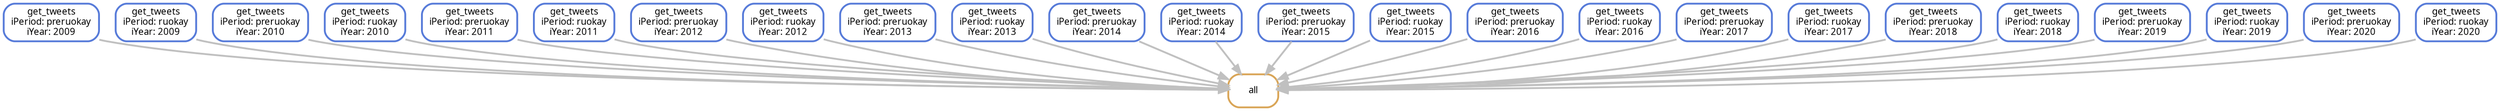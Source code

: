 digraph snakemake_dag {
    graph[bgcolor=white, margin=0];
    node[shape=box, style=rounded, fontname=sans,                 fontsize=10, penwidth=2];
    edge[penwidth=2, color=grey];
	0[label = "all", color = "0.10 0.6 0.85", style="rounded"];
	1[label = "get_tweets\niPeriod: preruokay\niYear: 2009", color = "0.62 0.6 0.85", style="rounded"];
	2[label = "get_tweets\niPeriod: ruokay\niYear: 2009", color = "0.62 0.6 0.85", style="rounded"];
	3[label = "get_tweets\niPeriod: preruokay\niYear: 2010", color = "0.62 0.6 0.85", style="rounded"];
	4[label = "get_tweets\niPeriod: ruokay\niYear: 2010", color = "0.62 0.6 0.85", style="rounded"];
	5[label = "get_tweets\niPeriod: preruokay\niYear: 2011", color = "0.62 0.6 0.85", style="rounded"];
	6[label = "get_tweets\niPeriod: ruokay\niYear: 2011", color = "0.62 0.6 0.85", style="rounded"];
	7[label = "get_tweets\niPeriod: preruokay\niYear: 2012", color = "0.62 0.6 0.85", style="rounded"];
	8[label = "get_tweets\niPeriod: ruokay\niYear: 2012", color = "0.62 0.6 0.85", style="rounded"];
	9[label = "get_tweets\niPeriod: preruokay\niYear: 2013", color = "0.62 0.6 0.85", style="rounded"];
	10[label = "get_tweets\niPeriod: ruokay\niYear: 2013", color = "0.62 0.6 0.85", style="rounded"];
	11[label = "get_tweets\niPeriod: preruokay\niYear: 2014", color = "0.62 0.6 0.85", style="rounded"];
	12[label = "get_tweets\niPeriod: ruokay\niYear: 2014", color = "0.62 0.6 0.85", style="rounded"];
	13[label = "get_tweets\niPeriod: preruokay\niYear: 2015", color = "0.62 0.6 0.85", style="rounded"];
	14[label = "get_tweets\niPeriod: ruokay\niYear: 2015", color = "0.62 0.6 0.85", style="rounded"];
	15[label = "get_tweets\niPeriod: preruokay\niYear: 2016", color = "0.62 0.6 0.85", style="rounded"];
	16[label = "get_tweets\niPeriod: ruokay\niYear: 2016", color = "0.62 0.6 0.85", style="rounded"];
	17[label = "get_tweets\niPeriod: preruokay\niYear: 2017", color = "0.62 0.6 0.85", style="rounded"];
	18[label = "get_tweets\niPeriod: ruokay\niYear: 2017", color = "0.62 0.6 0.85", style="rounded"];
	19[label = "get_tweets\niPeriod: preruokay\niYear: 2018", color = "0.62 0.6 0.85", style="rounded"];
	20[label = "get_tweets\niPeriod: ruokay\niYear: 2018", color = "0.62 0.6 0.85", style="rounded"];
	21[label = "get_tweets\niPeriod: preruokay\niYear: 2019", color = "0.62 0.6 0.85", style="rounded"];
	22[label = "get_tweets\niPeriod: ruokay\niYear: 2019", color = "0.62 0.6 0.85", style="rounded"];
	23[label = "get_tweets\niPeriod: preruokay\niYear: 2020", color = "0.62 0.6 0.85", style="rounded"];
	24[label = "get_tweets\niPeriod: ruokay\niYear: 2020", color = "0.62 0.6 0.85", style="rounded"];
	1 -> 0
	2 -> 0
	3 -> 0
	4 -> 0
	5 -> 0
	6 -> 0
	7 -> 0
	8 -> 0
	9 -> 0
	10 -> 0
	11 -> 0
	12 -> 0
	13 -> 0
	14 -> 0
	15 -> 0
	16 -> 0
	17 -> 0
	18 -> 0
	19 -> 0
	20 -> 0
	21 -> 0
	22 -> 0
	23 -> 0
	24 -> 0
}            
